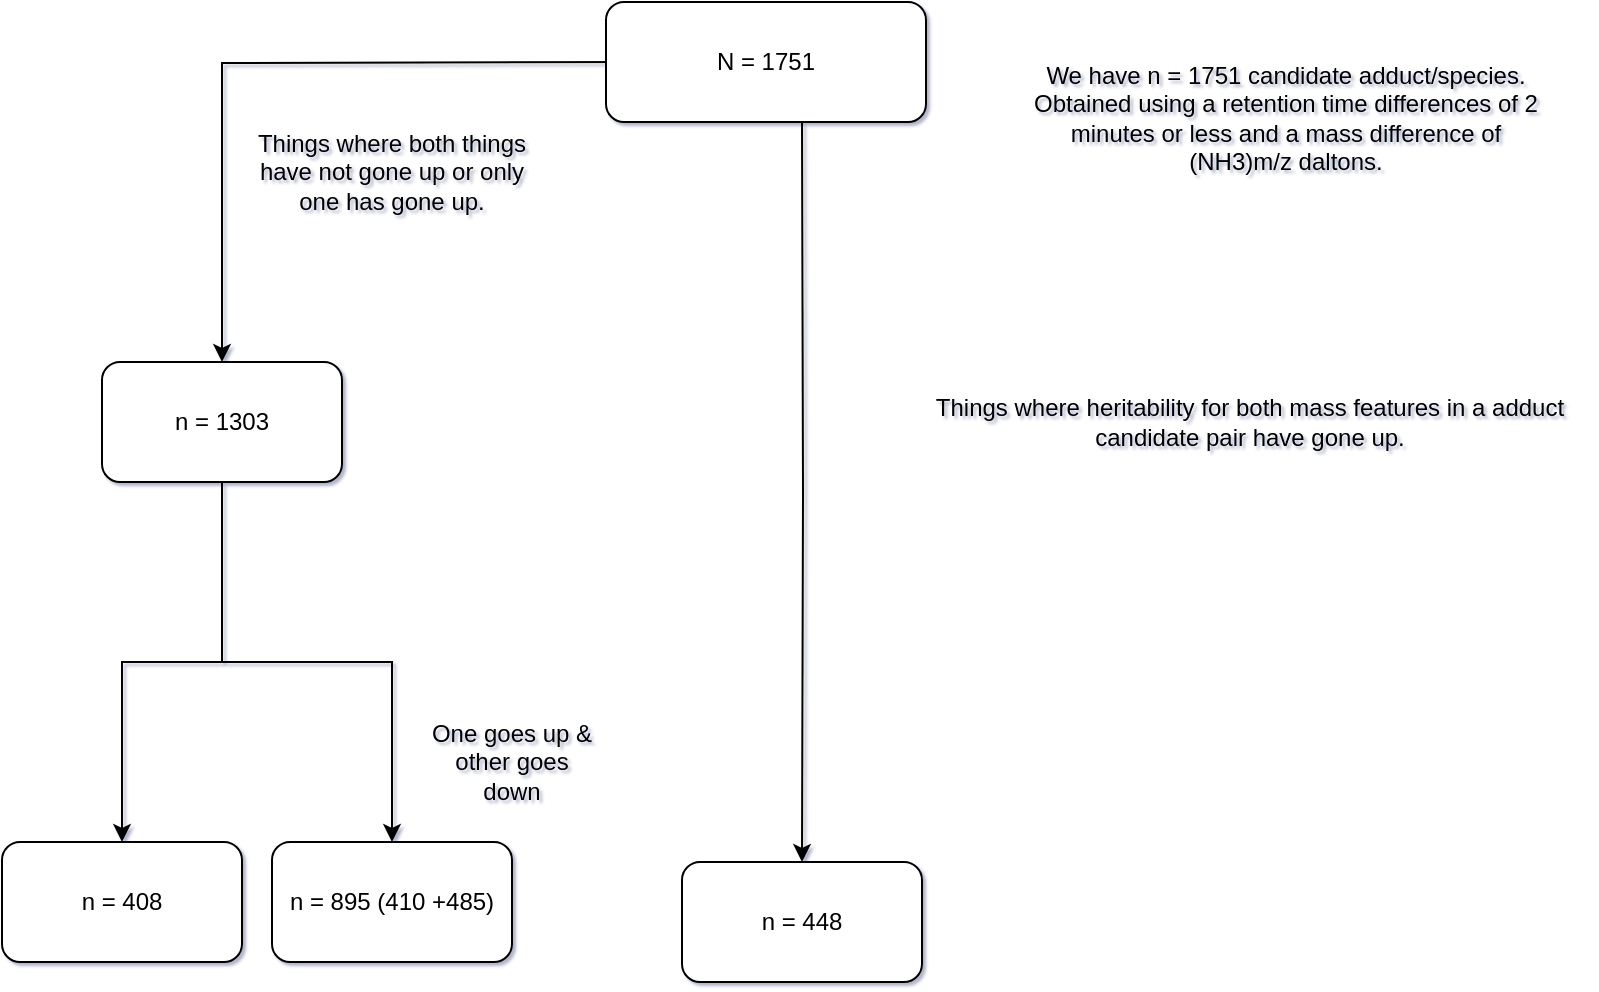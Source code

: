 <mxfile version="21.7.2" type="gitlab">
  <diagram name="Page-1" id="zJhxCGBS8uIceYkO7BP5">
    <mxGraphModel dx="1434" dy="790" grid="0" gridSize="10" guides="1" tooltips="1" connect="1" arrows="1" fold="1" page="1" pageScale="1" pageWidth="850" pageHeight="1100" background="#ffffff" math="0" shadow="1">
      <root>
        <mxCell id="0" />
        <mxCell id="1" parent="0" />
        <mxCell id="gorPxbY95Fz5t8Rw8rJE-64" value="" style="edgeStyle=orthogonalEdgeStyle;rounded=0;orthogonalLoop=1;jettySize=auto;html=1;" parent="1" target="gorPxbY95Fz5t8Rw8rJE-63" edge="1">
          <mxGeometry relative="1" as="geometry">
            <mxPoint x="428" y="80" as="sourcePoint" />
          </mxGeometry>
        </mxCell>
        <mxCell id="gorPxbY95Fz5t8Rw8rJE-66" value="" style="edgeStyle=orthogonalEdgeStyle;rounded=0;orthogonalLoop=1;jettySize=auto;html=1;" parent="1" target="gorPxbY95Fz5t8Rw8rJE-65" edge="1">
          <mxGeometry relative="1" as="geometry">
            <mxPoint x="348" y="50" as="sourcePoint" />
          </mxGeometry>
        </mxCell>
        <mxCell id="gorPxbY95Fz5t8Rw8rJE-61" value="N = 1751" style="rounded=1;whiteSpace=wrap;html=1;" parent="1" vertex="1">
          <mxGeometry x="330" y="20" width="160" height="60" as="geometry" />
        </mxCell>
        <mxCell id="gorPxbY95Fz5t8Rw8rJE-62" value="We have n = 1751 candidate adduct/species. Obtained using a retention time differences of 2 minutes or less and a mass difference of (NH3)m/z daltons." style="text;html=1;strokeColor=none;fillColor=none;align=center;verticalAlign=middle;whiteSpace=wrap;rounded=0;" parent="1" vertex="1">
          <mxGeometry x="540" y="43" width="260" height="70" as="geometry" />
        </mxCell>
        <mxCell id="gorPxbY95Fz5t8Rw8rJE-63" value="n = 448" style="whiteSpace=wrap;html=1;rounded=1;" parent="1" vertex="1">
          <mxGeometry x="368" y="450" width="120" height="60" as="geometry" />
        </mxCell>
        <mxCell id="gorPxbY95Fz5t8Rw8rJE-70" value="" style="edgeStyle=orthogonalEdgeStyle;rounded=0;orthogonalLoop=1;jettySize=auto;html=1;" parent="1" source="gorPxbY95Fz5t8Rw8rJE-65" target="gorPxbY95Fz5t8Rw8rJE-69" edge="1">
          <mxGeometry relative="1" as="geometry" />
        </mxCell>
        <mxCell id="gorPxbY95Fz5t8Rw8rJE-72" value="" style="edgeStyle=orthogonalEdgeStyle;rounded=0;orthogonalLoop=1;jettySize=auto;html=1;" parent="1" source="gorPxbY95Fz5t8Rw8rJE-65" target="gorPxbY95Fz5t8Rw8rJE-71" edge="1">
          <mxGeometry relative="1" as="geometry" />
        </mxCell>
        <mxCell id="gorPxbY95Fz5t8Rw8rJE-65" value="n = 1303" style="whiteSpace=wrap;html=1;rounded=1;" parent="1" vertex="1">
          <mxGeometry x="78" y="200" width="120" height="60" as="geometry" />
        </mxCell>
        <mxCell id="gorPxbY95Fz5t8Rw8rJE-67" value="Things where heritability for both mass features in a adduct candidate pair have gone up." style="text;html=1;strokeColor=none;fillColor=none;align=center;verticalAlign=middle;whiteSpace=wrap;rounded=0;" parent="1" vertex="1">
          <mxGeometry x="482" y="205" width="340" height="50" as="geometry" />
        </mxCell>
        <mxCell id="gorPxbY95Fz5t8Rw8rJE-68" value="Things where both things have not gone up or only one has gone up." style="text;html=1;strokeColor=none;fillColor=none;align=center;verticalAlign=middle;whiteSpace=wrap;rounded=0;" parent="1" vertex="1">
          <mxGeometry x="148" y="70" width="150" height="70" as="geometry" />
        </mxCell>
        <mxCell id="gorPxbY95Fz5t8Rw8rJE-69" value="n = 895 (410 +485)" style="whiteSpace=wrap;html=1;rounded=1;" parent="1" vertex="1">
          <mxGeometry x="163" y="440" width="120" height="60" as="geometry" />
        </mxCell>
        <mxCell id="gorPxbY95Fz5t8Rw8rJE-71" value="n = 408" style="whiteSpace=wrap;html=1;rounded=1;" parent="1" vertex="1">
          <mxGeometry x="28" y="440" width="120" height="60" as="geometry" />
        </mxCell>
        <mxCell id="gorPxbY95Fz5t8Rw8rJE-74" value="One goes up &amp;amp; other goes down" style="text;html=1;strokeColor=none;fillColor=none;align=center;verticalAlign=middle;whiteSpace=wrap;rounded=0;" parent="1" vertex="1">
          <mxGeometry x="238" y="370" width="90" height="60" as="geometry" />
        </mxCell>
      </root>
    </mxGraphModel>
  </diagram>
</mxfile>
